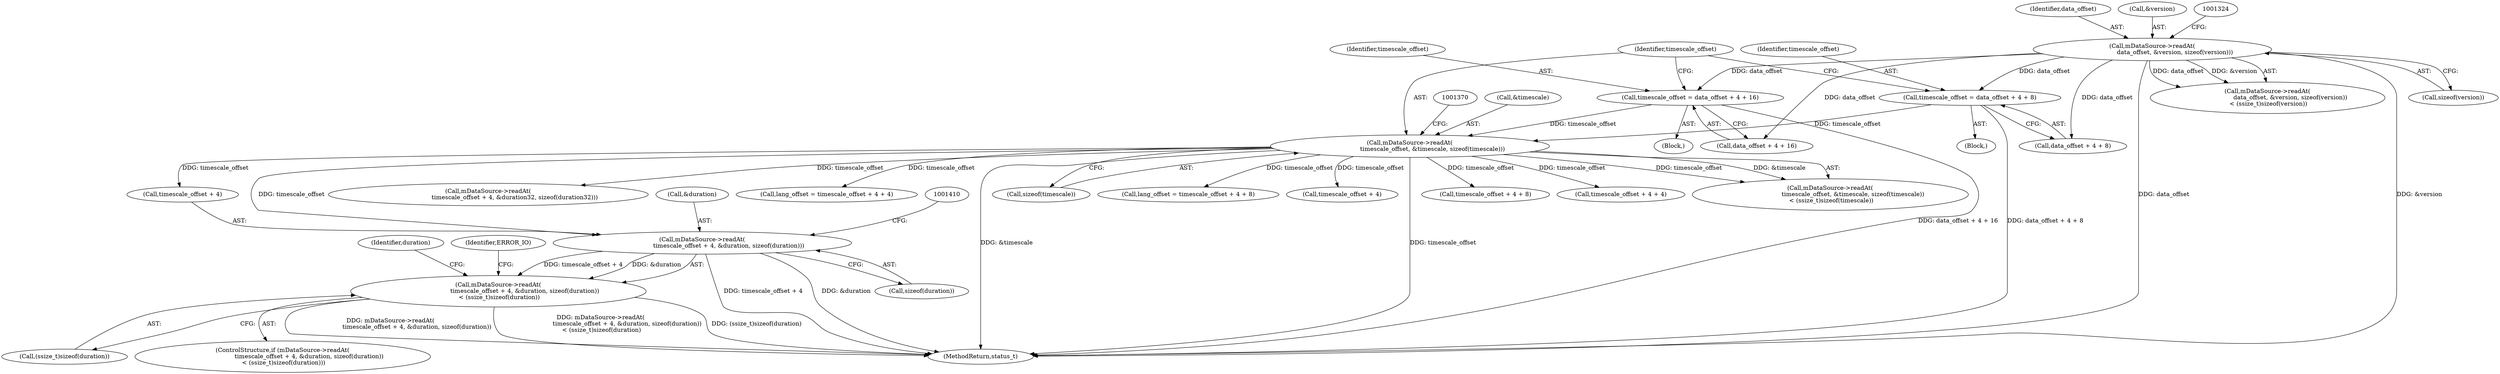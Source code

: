 digraph "0_Android_8a3a2f6ea7defe1a81bb32b3c9f3537f84749b9d@API" {
"1001400" [label="(Call,mDataSource->readAt(\n                            timescale_offset + 4, &duration, sizeof(duration))\n < (ssize_t)sizeof(duration))"];
"1001401" [label="(Call,mDataSource->readAt(\n                            timescale_offset + 4, &duration, sizeof(duration)))"];
"1001363" [label="(Call,mDataSource->readAt(\n                        timescale_offset, &timescale, sizeof(timescale)))"];
"1001336" [label="(Call,timescale_offset = data_offset + 4 + 16)"];
"1001317" [label="(Call,mDataSource->readAt(\n                        data_offset, &version, sizeof(version)))"];
"1001349" [label="(Call,timescale_offset = data_offset + 4 + 8)"];
"1001405" [label="(Call,&duration)"];
"1001482" [label="(Call,lang_offset = timescale_offset + 4 + 8)"];
"1001432" [label="(Call,timescale_offset + 4)"];
"1001321" [label="(Call,sizeof(version))"];
"1001415" [label="(Identifier,ERROR_IO)"];
"1001336" [label="(Call,timescale_offset = data_offset + 4 + 16)"];
"1001409" [label="(Call,(ssize_t)sizeof(duration))"];
"1001484" [label="(Call,timescale_offset + 4 + 8)"];
"1001348" [label="(Block,)"];
"1001351" [label="(Call,data_offset + 4 + 8)"];
"1001316" [label="(Call,mDataSource->readAt(\n                        data_offset, &version, sizeof(version))\n < (ssize_t)sizeof(version))"];
"1001400" [label="(Call,mDataSource->readAt(\n                            timescale_offset + 4, &duration, sizeof(duration))\n < (ssize_t)sizeof(duration))"];
"1001402" [label="(Call,timescale_offset + 4)"];
"1001497" [label="(Call,timescale_offset + 4 + 4)"];
"1001363" [label="(Call,mDataSource->readAt(\n                        timescale_offset, &timescale, sizeof(timescale)))"];
"1001401" [label="(Call,mDataSource->readAt(\n                            timescale_offset + 4, &duration, sizeof(duration)))"];
"1001364" [label="(Identifier,timescale_offset)"];
"1001318" [label="(Identifier,data_offset)"];
"1001319" [label="(Call,&version)"];
"1001367" [label="(Call,sizeof(timescale))"];
"1001317" [label="(Call,mDataSource->readAt(\n                        data_offset, &version, sizeof(version)))"];
"1001337" [label="(Identifier,timescale_offset)"];
"1001365" [label="(Call,&timescale)"];
"1001362" [label="(Call,mDataSource->readAt(\n                        timescale_offset, &timescale, sizeof(timescale))\n < (ssize_t)sizeof(timescale))"];
"1003923" [label="(MethodReturn,status_t)"];
"1001349" [label="(Call,timescale_offset = data_offset + 4 + 8)"];
"1001350" [label="(Identifier,timescale_offset)"];
"1001431" [label="(Call,mDataSource->readAt(\n                            timescale_offset + 4, &duration32, sizeof(duration32)))"];
"1001338" [label="(Call,data_offset + 4 + 16)"];
"1001399" [label="(ControlStructure,if (mDataSource->readAt(\n                            timescale_offset + 4, &duration, sizeof(duration))\n < (ssize_t)sizeof(duration)))"];
"1001418" [label="(Identifier,duration)"];
"1001407" [label="(Call,sizeof(duration))"];
"1001495" [label="(Call,lang_offset = timescale_offset + 4 + 4)"];
"1001335" [label="(Block,)"];
"1001400" -> "1001399"  [label="AST: "];
"1001400" -> "1001409"  [label="CFG: "];
"1001401" -> "1001400"  [label="AST: "];
"1001409" -> "1001400"  [label="AST: "];
"1001415" -> "1001400"  [label="CFG: "];
"1001418" -> "1001400"  [label="CFG: "];
"1001400" -> "1003923"  [label="DDG: mDataSource->readAt(\n                            timescale_offset + 4, &duration, sizeof(duration))\n < (ssize_t)sizeof(duration)"];
"1001400" -> "1003923"  [label="DDG: (ssize_t)sizeof(duration)"];
"1001400" -> "1003923"  [label="DDG: mDataSource->readAt(\n                            timescale_offset + 4, &duration, sizeof(duration))"];
"1001401" -> "1001400"  [label="DDG: timescale_offset + 4"];
"1001401" -> "1001400"  [label="DDG: &duration"];
"1001401" -> "1001407"  [label="CFG: "];
"1001402" -> "1001401"  [label="AST: "];
"1001405" -> "1001401"  [label="AST: "];
"1001407" -> "1001401"  [label="AST: "];
"1001410" -> "1001401"  [label="CFG: "];
"1001401" -> "1003923"  [label="DDG: &duration"];
"1001401" -> "1003923"  [label="DDG: timescale_offset + 4"];
"1001363" -> "1001401"  [label="DDG: timescale_offset"];
"1001363" -> "1001362"  [label="AST: "];
"1001363" -> "1001367"  [label="CFG: "];
"1001364" -> "1001363"  [label="AST: "];
"1001365" -> "1001363"  [label="AST: "];
"1001367" -> "1001363"  [label="AST: "];
"1001370" -> "1001363"  [label="CFG: "];
"1001363" -> "1003923"  [label="DDG: timescale_offset"];
"1001363" -> "1003923"  [label="DDG: &timescale"];
"1001363" -> "1001362"  [label="DDG: timescale_offset"];
"1001363" -> "1001362"  [label="DDG: &timescale"];
"1001336" -> "1001363"  [label="DDG: timescale_offset"];
"1001349" -> "1001363"  [label="DDG: timescale_offset"];
"1001363" -> "1001402"  [label="DDG: timescale_offset"];
"1001363" -> "1001431"  [label="DDG: timescale_offset"];
"1001363" -> "1001432"  [label="DDG: timescale_offset"];
"1001363" -> "1001482"  [label="DDG: timescale_offset"];
"1001363" -> "1001484"  [label="DDG: timescale_offset"];
"1001363" -> "1001495"  [label="DDG: timescale_offset"];
"1001363" -> "1001497"  [label="DDG: timescale_offset"];
"1001336" -> "1001335"  [label="AST: "];
"1001336" -> "1001338"  [label="CFG: "];
"1001337" -> "1001336"  [label="AST: "];
"1001338" -> "1001336"  [label="AST: "];
"1001364" -> "1001336"  [label="CFG: "];
"1001336" -> "1003923"  [label="DDG: data_offset + 4 + 16"];
"1001317" -> "1001336"  [label="DDG: data_offset"];
"1001317" -> "1001316"  [label="AST: "];
"1001317" -> "1001321"  [label="CFG: "];
"1001318" -> "1001317"  [label="AST: "];
"1001319" -> "1001317"  [label="AST: "];
"1001321" -> "1001317"  [label="AST: "];
"1001324" -> "1001317"  [label="CFG: "];
"1001317" -> "1003923"  [label="DDG: data_offset"];
"1001317" -> "1003923"  [label="DDG: &version"];
"1001317" -> "1001316"  [label="DDG: data_offset"];
"1001317" -> "1001316"  [label="DDG: &version"];
"1001317" -> "1001338"  [label="DDG: data_offset"];
"1001317" -> "1001349"  [label="DDG: data_offset"];
"1001317" -> "1001351"  [label="DDG: data_offset"];
"1001349" -> "1001348"  [label="AST: "];
"1001349" -> "1001351"  [label="CFG: "];
"1001350" -> "1001349"  [label="AST: "];
"1001351" -> "1001349"  [label="AST: "];
"1001364" -> "1001349"  [label="CFG: "];
"1001349" -> "1003923"  [label="DDG: data_offset + 4 + 8"];
}
